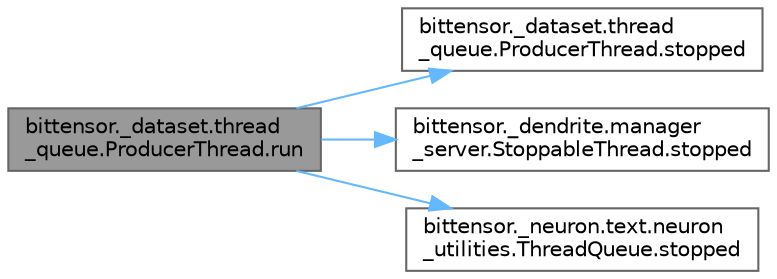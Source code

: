 digraph "bittensor._dataset.thread_queue.ProducerThread.run"
{
 // LATEX_PDF_SIZE
  bgcolor="transparent";
  edge [fontname=Helvetica,fontsize=10,labelfontname=Helvetica,labelfontsize=10];
  node [fontname=Helvetica,fontsize=10,shape=box,height=0.2,width=0.4];
  rankdir="LR";
  Node1 [label="bittensor._dataset.thread\l_queue.ProducerThread.run",height=0.2,width=0.4,color="gray40", fillcolor="grey60", style="filled", fontcolor="black",tooltip=" "];
  Node1 -> Node2 [color="steelblue1",style="solid"];
  Node2 [label="bittensor._dataset.thread\l_queue.ProducerThread.stopped",height=0.2,width=0.4,color="grey40", fillcolor="white", style="filled",URL="$classbittensor_1_1__dataset_1_1thread__queue_1_1_producer_thread.html#a38738d7884a0603912f8d8396b5ced7b",tooltip=" "];
  Node1 -> Node3 [color="steelblue1",style="solid"];
  Node3 [label="bittensor._dendrite.manager\l_server.StoppableThread.stopped",height=0.2,width=0.4,color="grey40", fillcolor="white", style="filled",URL="$classbittensor_1_1__dendrite_1_1manager__server_1_1_stoppable_thread.html#af9bac981c87c6d71f8c99e8e3856bc9d",tooltip=" "];
  Node1 -> Node4 [color="steelblue1",style="solid"];
  Node4 [label="bittensor._neuron.text.neuron\l_utilities.ThreadQueue.stopped",height=0.2,width=0.4,color="grey40", fillcolor="white", style="filled",URL="$classbittensor_1_1__neuron_1_1text_1_1neuron__utilities_1_1_thread_queue.html#ac5422175d489417272b881e1e05a5a68",tooltip=" "];
}
